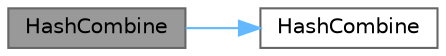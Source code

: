 digraph "HashCombine"
{
 // INTERACTIVE_SVG=YES
 // LATEX_PDF_SIZE
  bgcolor="transparent";
  edge [fontname=Helvetica,fontsize=10,labelfontname=Helvetica,labelfontsize=10];
  node [fontname=Helvetica,fontsize=10,shape=box,height=0.2,width=0.4];
  rankdir="LR";
  Node1 [id="Node000001",label="HashCombine",height=0.2,width=0.4,color="gray40", fillcolor="grey60", style="filled", fontcolor="black",tooltip=" "];
  Node1 -> Node2 [id="edge1_Node000001_Node000002",color="steelblue1",style="solid",tooltip=" "];
  Node2 [id="Node000002",label="HashCombine",height=0.2,width=0.4,color="grey40", fillcolor="white", style="filled",URL="$d1/d62/TypeHash_8h.html#a6e32bf5278bd0674fe161b006c21e854",tooltip="Combines two hash values to get a third."];
}
